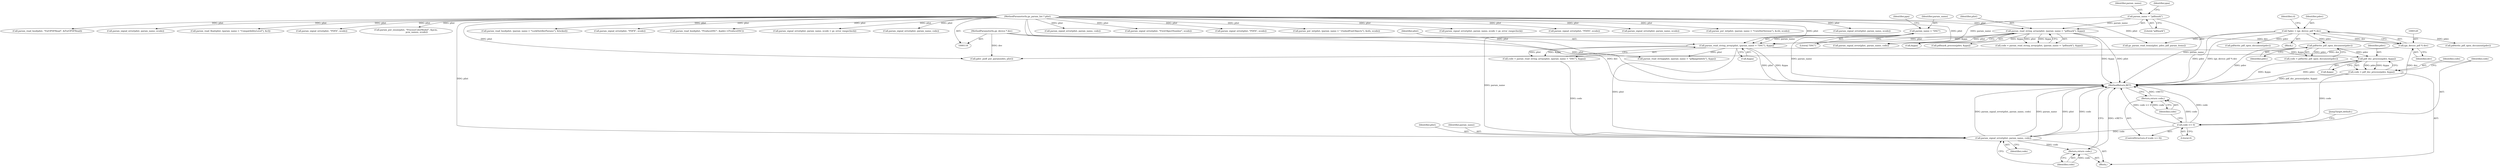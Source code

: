 digraph "0_ghostscript_c3476dde7743761a4e1d39a631716199b696b880@pointer" {
"1000229" [label="(Call,pdf_dsc_process(pdev, &ppa))"];
"1000219" [label="(Call,pdfwrite_pdf_open_document(pdev))"];
"1000126" [label="(Call,*pdev = (gx_device_pdf *) dev)"];
"1000128" [label="(Call,(gx_device_pdf *) dev)"];
"1000119" [label="(MethodParameterIn,gx_device * dev)"];
"1000206" [label="(Call,param_read_string_array(plist, (param_name = \"DSC\"), &ppa))"];
"1000162" [label="(Call,param_read_string_array(plist, (param_name = \"pdfmark\"), &ppa))"];
"1000121" [label="(MethodParameterIn,gs_param_list * plist)"];
"1000164" [label="(Call,param_name = \"pdfmark\")"];
"1000208" [label="(Call,param_name = \"DSC\")"];
"1000227" [label="(Call,code = pdf_dsc_process(pdev, &ppa))"];
"1000234" [label="(Call,code >= 0)"];
"1000237" [label="(Return,return code;)"];
"1000240" [label="(Call,param_signal_error(plist, param_name, code))"];
"1000244" [label="(Return,return code;)"];
"1000241" [label="(Identifier,plist)"];
"1000551" [label="(Call,gs_param_read_items(plist, pdev, pdf_param_items))"];
"1000160" [label="(Call,code = param_read_string_array(plist, (param_name = \"pdfmark\"), &ppa))"];
"1000166" [label="(Literal,\"pdfmark\")"];
"1000217" [label="(Call,code = pdfwrite_pdf_open_document(pdev))"];
"1000167" [label="(Call,&ppa)"];
"1000227" [label="(Call,code = pdf_dsc_process(pdev, &ppa))"];
"1000228" [label="(Identifier,code)"];
"1000239" [label="(JumpTarget,default:)"];
"1000219" [label="(Call,pdfwrite_pdf_open_document(pdev))"];
"1000317" [label="(Call,param_read_bool(plist, (param_name = \"LockDistillerParams\"), &locked))"];
"1000133" [label="(Identifier,cl)"];
"1000165" [label="(Identifier,param_name)"];
"1000206" [label="(Call,param_read_string_array(plist, (param_name = \"DSC\"), &ppa))"];
"1000794" [label="(Call,param_signal_error(plist, \"PDFX\", ecode))"];
"1000229" [label="(Call,pdf_dsc_process(pdev, &ppa))"];
"1000245" [label="(Identifier,code)"];
"1000698" [label="(Call,param_read_bool(plist, \"ProduceDSC\", &pdev->ProduceDSC))"];
"1000204" [label="(Call,code = param_read_string_array(plist, (param_name = \"DSC\"), &ppa))"];
"1000240" [label="(Call,param_signal_error(plist, param_name, code))"];
"1000230" [label="(Identifier,pdev)"];
"1000243" [label="(Identifier,code)"];
"1000215" [label="(Block,)"];
"1000275" [label="(Call,pdfwrite_pdf_open_document(pdev))"];
"1000391" [label="(Call,param_signal_error(plist, param_name, ecode = gs_error_rangecheck))"];
"1000707" [label="(Call,param_signal_error(plist, param_name, code))"];
"1000127" [label="(Identifier,pdev)"];
"1001551" [label="(MethodReturn,RET)"];
"1000196" [label="(Call,param_signal_error(plist, param_name, code))"];
"1000233" [label="(ControlStructure,if (code >= 0))"];
"1000212" [label="(Identifier,ppa)"];
"1000234" [label="(Call,code >= 0)"];
"1000307" [label="(Call,param_signal_error(plist, param_name, code))"];
"1000647" [label="(Call,param_signal_error(plist, \"FirstObjectNumber\", ecode))"];
"1000814" [label="(Call,param_signal_error(plist, \"PDFA\", ecode))"];
"1000209" [label="(Identifier,param_name)"];
"1000235" [label="(Identifier,code)"];
"1000220" [label="(Identifier,pdev)"];
"1000164" [label="(Call,param_name = \"pdfmark\")"];
"1000231" [label="(Call,&ppa)"];
"1000163" [label="(Identifier,plist)"];
"1000207" [label="(Identifier,plist)"];
"1000339" [label="(Call,param_put_int(plist, (param_name = \".EmbedFontObjects\"), &efo, ecode))"];
"1000237" [label="(Return,return code;)"];
"1000959" [label="(Call,gdev_psdf_put_params(dev, plist))"];
"1000359" [label="(Call,param_signal_error(plist, param_name, ecode = gs_error_rangecheck))"];
"1000728" [label="(Call,param_signal_error(plist, \"PDFA\", ecode))"];
"1000168" [label="(Identifier,ppa)"];
"1000185" [label="(Call,pdfmark_process(pdev, &ppa))"];
"1000175" [label="(Call,pdfwrite_pdf_open_document(pdev))"];
"1000208" [label="(Call,param_name = \"DSC\")"];
"1000238" [label="(Identifier,code)"];
"1000328" [label="(Call,param_signal_error(plist, param_name, ecode))"];
"1000372" [label="(Call,param_put_int(plist, (param_name = \"CoreDistVersion\"), &cdv, ecode))"];
"1000244" [label="(Return,return code;)"];
"1000236" [label="(Literal,0)"];
"1000412" [label="(Call,param_signal_error(plist, param_name, ecode))"];
"1000242" [label="(Identifier,param_name)"];
"1000121" [label="(MethodParameterIn,gs_param_list * plist)"];
"1000119" [label="(MethodParameterIn,gx_device * dev)"];
"1000563" [label="(Call,param_read_bool(plist, \"ForOPDFRead\", &ForOPDFRead))"];
"1000250" [label="(Call,param_read_string(plist, (param_name = \"pdfpagelabels\"), &pps))"];
"1000351" [label="(Call,param_signal_error(plist, param_name, ecode))"];
"1000162" [label="(Call,param_read_string_array(plist, (param_name = \"pdfmark\"), &ppa))"];
"1000122" [label="(Block,)"];
"1000400" [label="(Call,param_read_float(plist, (param_name = \"CompatibilityLevel\"), &cl))"];
"1000126" [label="(Call,*pdev = (gx_device_pdf *) dev)"];
"1000776" [label="(Call,param_signal_error(plist, \"PDFA\", ecode))"];
"1000210" [label="(Literal,\"DSC\")"];
"1000211" [label="(Call,&ppa)"];
"1000660" [label="(Call,param_put_enum(plist, \"ProcessColorModel\", &pcm,\n                               pcm_names, ecode))"];
"1000130" [label="(Identifier,dev)"];
"1000128" [label="(Call,(gx_device_pdf *) dev)"];
"1000229" -> "1000227"  [label="AST: "];
"1000229" -> "1000231"  [label="CFG: "];
"1000230" -> "1000229"  [label="AST: "];
"1000231" -> "1000229"  [label="AST: "];
"1000227" -> "1000229"  [label="CFG: "];
"1000229" -> "1001551"  [label="DDG: &ppa"];
"1000229" -> "1001551"  [label="DDG: pdev"];
"1000229" -> "1000227"  [label="DDG: pdev"];
"1000229" -> "1000227"  [label="DDG: &ppa"];
"1000219" -> "1000229"  [label="DDG: pdev"];
"1000206" -> "1000229"  [label="DDG: &ppa"];
"1000219" -> "1000217"  [label="AST: "];
"1000219" -> "1000220"  [label="CFG: "];
"1000220" -> "1000219"  [label="AST: "];
"1000217" -> "1000219"  [label="CFG: "];
"1000219" -> "1001551"  [label="DDG: pdev"];
"1000219" -> "1000217"  [label="DDG: pdev"];
"1000126" -> "1000219"  [label="DDG: pdev"];
"1000126" -> "1000122"  [label="AST: "];
"1000126" -> "1000128"  [label="CFG: "];
"1000127" -> "1000126"  [label="AST: "];
"1000128" -> "1000126"  [label="AST: "];
"1000133" -> "1000126"  [label="CFG: "];
"1000126" -> "1001551"  [label="DDG: pdev"];
"1000126" -> "1001551"  [label="DDG: (gx_device_pdf *) dev"];
"1000128" -> "1000126"  [label="DDG: dev"];
"1000126" -> "1000175"  [label="DDG: pdev"];
"1000126" -> "1000275"  [label="DDG: pdev"];
"1000126" -> "1000551"  [label="DDG: pdev"];
"1000128" -> "1000130"  [label="CFG: "];
"1000129" -> "1000128"  [label="AST: "];
"1000130" -> "1000128"  [label="AST: "];
"1000128" -> "1001551"  [label="DDG: dev"];
"1000119" -> "1000128"  [label="DDG: dev"];
"1000128" -> "1000959"  [label="DDG: dev"];
"1000119" -> "1000118"  [label="AST: "];
"1000119" -> "1001551"  [label="DDG: dev"];
"1000119" -> "1000959"  [label="DDG: dev"];
"1000206" -> "1000204"  [label="AST: "];
"1000206" -> "1000211"  [label="CFG: "];
"1000207" -> "1000206"  [label="AST: "];
"1000208" -> "1000206"  [label="AST: "];
"1000211" -> "1000206"  [label="AST: "];
"1000204" -> "1000206"  [label="CFG: "];
"1000206" -> "1001551"  [label="DDG: plist"];
"1000206" -> "1001551"  [label="DDG: &ppa"];
"1000206" -> "1000204"  [label="DDG: plist"];
"1000206" -> "1000204"  [label="DDG: &ppa"];
"1000162" -> "1000206"  [label="DDG: plist"];
"1000162" -> "1000206"  [label="DDG: &ppa"];
"1000121" -> "1000206"  [label="DDG: plist"];
"1000208" -> "1000206"  [label="DDG: param_name"];
"1000206" -> "1000240"  [label="DDG: plist"];
"1000206" -> "1000250"  [label="DDG: plist"];
"1000162" -> "1000160"  [label="AST: "];
"1000162" -> "1000167"  [label="CFG: "];
"1000163" -> "1000162"  [label="AST: "];
"1000164" -> "1000162"  [label="AST: "];
"1000167" -> "1000162"  [label="AST: "];
"1000160" -> "1000162"  [label="CFG: "];
"1000162" -> "1001551"  [label="DDG: &ppa"];
"1000162" -> "1001551"  [label="DDG: plist"];
"1000162" -> "1000160"  [label="DDG: plist"];
"1000162" -> "1000160"  [label="DDG: &ppa"];
"1000121" -> "1000162"  [label="DDG: plist"];
"1000164" -> "1000162"  [label="DDG: param_name"];
"1000162" -> "1000185"  [label="DDG: &ppa"];
"1000162" -> "1000196"  [label="DDG: plist"];
"1000121" -> "1000118"  [label="AST: "];
"1000121" -> "1001551"  [label="DDG: plist"];
"1000121" -> "1000196"  [label="DDG: plist"];
"1000121" -> "1000240"  [label="DDG: plist"];
"1000121" -> "1000250"  [label="DDG: plist"];
"1000121" -> "1000307"  [label="DDG: plist"];
"1000121" -> "1000317"  [label="DDG: plist"];
"1000121" -> "1000328"  [label="DDG: plist"];
"1000121" -> "1000339"  [label="DDG: plist"];
"1000121" -> "1000351"  [label="DDG: plist"];
"1000121" -> "1000359"  [label="DDG: plist"];
"1000121" -> "1000372"  [label="DDG: plist"];
"1000121" -> "1000391"  [label="DDG: plist"];
"1000121" -> "1000400"  [label="DDG: plist"];
"1000121" -> "1000412"  [label="DDG: plist"];
"1000121" -> "1000551"  [label="DDG: plist"];
"1000121" -> "1000563"  [label="DDG: plist"];
"1000121" -> "1000647"  [label="DDG: plist"];
"1000121" -> "1000660"  [label="DDG: plist"];
"1000121" -> "1000698"  [label="DDG: plist"];
"1000121" -> "1000707"  [label="DDG: plist"];
"1000121" -> "1000728"  [label="DDG: plist"];
"1000121" -> "1000776"  [label="DDG: plist"];
"1000121" -> "1000794"  [label="DDG: plist"];
"1000121" -> "1000814"  [label="DDG: plist"];
"1000121" -> "1000959"  [label="DDG: plist"];
"1000164" -> "1000166"  [label="CFG: "];
"1000165" -> "1000164"  [label="AST: "];
"1000166" -> "1000164"  [label="AST: "];
"1000168" -> "1000164"  [label="CFG: "];
"1000164" -> "1001551"  [label="DDG: param_name"];
"1000164" -> "1000196"  [label="DDG: param_name"];
"1000208" -> "1000210"  [label="CFG: "];
"1000209" -> "1000208"  [label="AST: "];
"1000210" -> "1000208"  [label="AST: "];
"1000212" -> "1000208"  [label="CFG: "];
"1000208" -> "1001551"  [label="DDG: param_name"];
"1000208" -> "1000240"  [label="DDG: param_name"];
"1000227" -> "1000215"  [label="AST: "];
"1000228" -> "1000227"  [label="AST: "];
"1000235" -> "1000227"  [label="CFG: "];
"1000227" -> "1001551"  [label="DDG: pdf_dsc_process(pdev, &ppa)"];
"1000227" -> "1000234"  [label="DDG: code"];
"1000234" -> "1000233"  [label="AST: "];
"1000234" -> "1000236"  [label="CFG: "];
"1000235" -> "1000234"  [label="AST: "];
"1000236" -> "1000234"  [label="AST: "];
"1000238" -> "1000234"  [label="CFG: "];
"1000239" -> "1000234"  [label="CFG: "];
"1000234" -> "1001551"  [label="DDG: code"];
"1000234" -> "1001551"  [label="DDG: code >= 0"];
"1000234" -> "1000237"  [label="DDG: code"];
"1000234" -> "1000240"  [label="DDG: code"];
"1000237" -> "1000233"  [label="AST: "];
"1000237" -> "1000238"  [label="CFG: "];
"1000238" -> "1000237"  [label="AST: "];
"1001551" -> "1000237"  [label="CFG: "];
"1000237" -> "1001551"  [label="DDG: <RET>"];
"1000238" -> "1000237"  [label="DDG: code"];
"1000240" -> "1000215"  [label="AST: "];
"1000240" -> "1000243"  [label="CFG: "];
"1000241" -> "1000240"  [label="AST: "];
"1000242" -> "1000240"  [label="AST: "];
"1000243" -> "1000240"  [label="AST: "];
"1000245" -> "1000240"  [label="CFG: "];
"1000240" -> "1001551"  [label="DDG: param_signal_error(plist, param_name, code)"];
"1000240" -> "1001551"  [label="DDG: param_name"];
"1000240" -> "1001551"  [label="DDG: plist"];
"1000240" -> "1001551"  [label="DDG: code"];
"1000204" -> "1000240"  [label="DDG: code"];
"1000240" -> "1000244"  [label="DDG: code"];
"1000244" -> "1000215"  [label="AST: "];
"1000244" -> "1000245"  [label="CFG: "];
"1000245" -> "1000244"  [label="AST: "];
"1001551" -> "1000244"  [label="CFG: "];
"1000244" -> "1001551"  [label="DDG: <RET>"];
"1000245" -> "1000244"  [label="DDG: code"];
}
